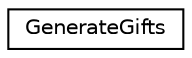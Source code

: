 digraph "Graphical Class Hierarchy"
{
  edge [fontname="Helvetica",fontsize="10",labelfontname="Helvetica",labelfontsize="10"];
  node [fontname="Helvetica",fontsize="10",shape=record];
  rankdir="LR";
  Node1 [label="GenerateGifts",height=0.2,width=0.4,color="black", fillcolor="white", style="filled",URL="$classGenerateGifts.html",tooltip="class for randomly generating gifts "];
}
